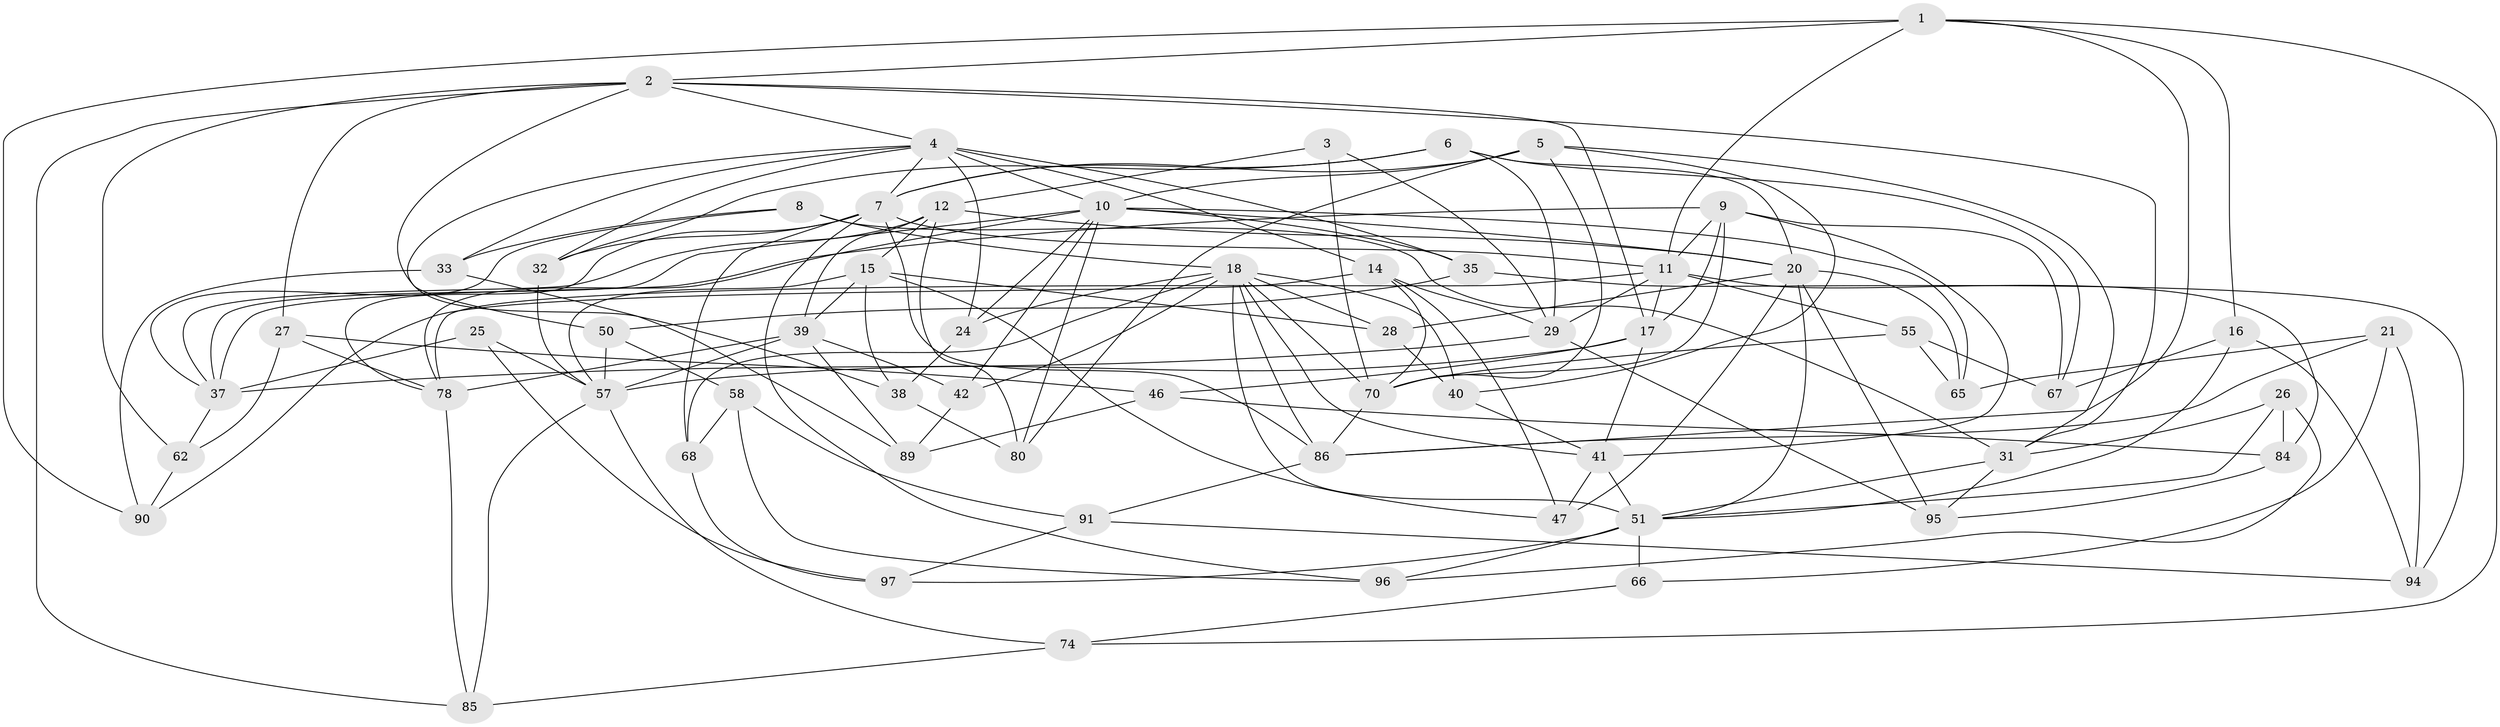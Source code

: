 // original degree distribution, {4: 1.0}
// Generated by graph-tools (version 1.1) at 2025/20/03/04/25 18:20:56]
// undirected, 61 vertices, 158 edges
graph export_dot {
graph [start="1"]
  node [color=gray90,style=filled];
  1 [super="+69"];
  2 [super="+82+71"];
  3;
  4 [super="+23"];
  5 [super="+45"];
  6 [super="+92"];
  7 [super="+13"];
  8;
  9 [super="+63"];
  10 [super="+22"];
  11 [super="+100+102"];
  12 [super="+73"];
  14 [super="+30"];
  15 [super="+76"];
  16;
  17 [super="+75"];
  18 [super="+52+93"];
  20 [super="+49+54"];
  21;
  24;
  25;
  26;
  27;
  28;
  29 [super="+81"];
  31 [super="+72"];
  32;
  33;
  35;
  37 [super="+56+48"];
  38;
  39 [super="+53"];
  40;
  41 [super="+44"];
  42;
  46;
  47;
  50;
  51 [super="+83+79+59"];
  55;
  57 [super="+61+98"];
  58;
  62;
  65;
  66;
  67;
  68;
  70 [super="+101+77"];
  74;
  78 [super="+87"];
  80;
  84;
  85;
  86 [super="+88"];
  89;
  90;
  91;
  94;
  95;
  96;
  97;
  1 -- 16;
  1 -- 11;
  1 -- 86;
  1 -- 90;
  1 -- 74;
  1 -- 2;
  2 -- 38;
  2 -- 27;
  2 -- 62;
  2 -- 31;
  2 -- 17;
  2 -- 85;
  2 -- 4;
  3 -- 29;
  3 -- 70 [weight=2];
  3 -- 12;
  4 -- 32;
  4 -- 7;
  4 -- 33;
  4 -- 50;
  4 -- 35;
  4 -- 24;
  4 -- 14 [weight=2];
  4 -- 10;
  5 -- 80;
  5 -- 40;
  5 -- 70;
  5 -- 7;
  5 -- 31;
  5 -- 10;
  6 -- 32;
  6 -- 67;
  6 -- 7 [weight=2];
  6 -- 20;
  6 -- 29;
  7 -- 78;
  7 -- 11;
  7 -- 96;
  7 -- 32;
  7 -- 68;
  7 -- 86;
  8 -- 33;
  8 -- 37;
  8 -- 18;
  8 -- 31;
  9 -- 17;
  9 -- 67;
  9 -- 37;
  9 -- 41;
  9 -- 70;
  9 -- 11;
  10 -- 65;
  10 -- 24;
  10 -- 42;
  10 -- 35;
  10 -- 37;
  10 -- 78;
  10 -- 80;
  10 -- 20;
  11 -- 55;
  11 -- 84;
  11 -- 78;
  11 -- 17;
  11 -- 29;
  12 -- 20;
  12 -- 37;
  12 -- 80;
  12 -- 15;
  12 -- 39;
  14 -- 70;
  14 -- 90;
  14 -- 47;
  14 -- 29;
  15 -- 38;
  15 -- 39;
  15 -- 57;
  15 -- 28;
  15 -- 47;
  16 -- 67;
  16 -- 94;
  16 -- 51;
  17 -- 57;
  17 -- 41;
  17 -- 46;
  18 -- 24;
  18 -- 42;
  18 -- 41;
  18 -- 68;
  18 -- 51;
  18 -- 70;
  18 -- 86;
  18 -- 40;
  18 -- 28;
  20 -- 47;
  20 -- 51;
  20 -- 28;
  20 -- 65;
  20 -- 95;
  21 -- 66;
  21 -- 94;
  21 -- 86;
  21 -- 65;
  24 -- 38;
  25 -- 97;
  25 -- 37 [weight=2];
  25 -- 57;
  26 -- 96;
  26 -- 84;
  26 -- 51;
  26 -- 31;
  27 -- 46;
  27 -- 78;
  27 -- 62;
  28 -- 40;
  29 -- 95;
  29 -- 37;
  31 -- 95;
  31 -- 51;
  32 -- 57;
  33 -- 89;
  33 -- 90;
  35 -- 94;
  35 -- 50;
  37 -- 62;
  38 -- 80;
  39 -- 42;
  39 -- 89;
  39 -- 57;
  39 -- 78;
  40 -- 41;
  41 -- 51;
  41 -- 47;
  42 -- 89;
  46 -- 89;
  46 -- 84;
  50 -- 58;
  50 -- 57;
  51 -- 66 [weight=2];
  51 -- 97;
  51 -- 96;
  55 -- 65;
  55 -- 67;
  55 -- 70;
  57 -- 74;
  57 -- 85;
  58 -- 96;
  58 -- 91;
  58 -- 68;
  62 -- 90;
  66 -- 74;
  68 -- 97;
  70 -- 86;
  74 -- 85;
  78 -- 85;
  84 -- 95;
  86 -- 91;
  91 -- 94;
  91 -- 97;
}
